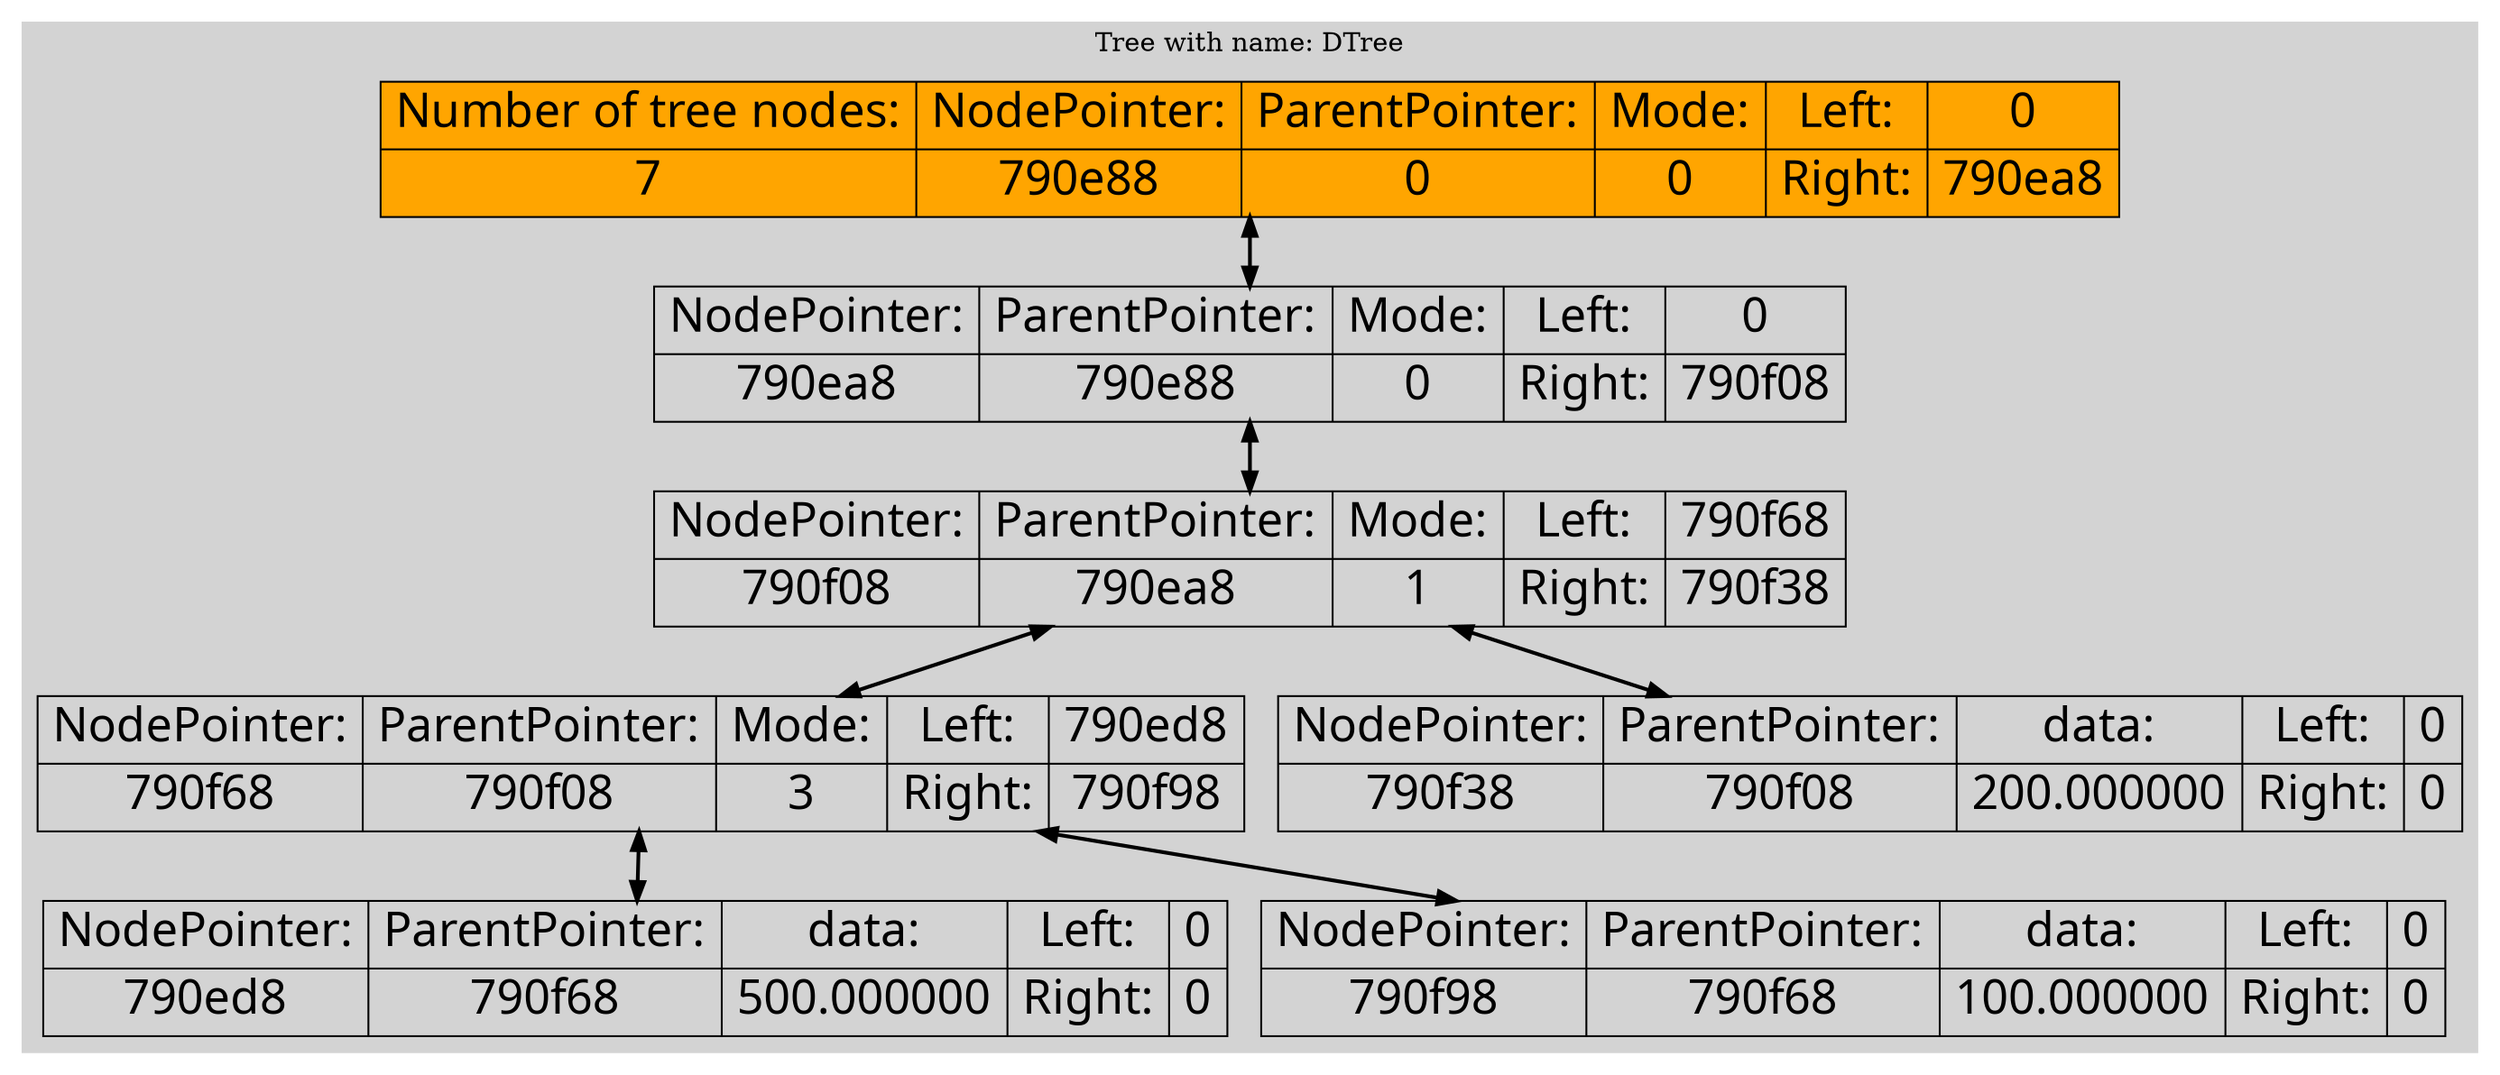 digraph G{
node [fontname="Lobster", fontsize=25];
rankdir=HR;
subgraph clusterlist {
style=filled;
color=lightgrey;
7933576 [shape=record, label="{Number of tree nodes: | 7} | {NodePointer:  | 790e88} | {ParentPointer: | 0} | {Mode: | 0} | {Left: | Right:} | {0 | 790ea8}",style="filled",fillcolor="orange"];
7933576->7933608[dir="both";style="bold"];
7933608 [shape=record, label="{NodePointer:  | 790ea8} | {ParentPointer: | 790e88} | {Mode: | 0} | {Left: | Right:} | {0 | 790f08}",style="filled"];
7933608->7933704[dir="both";style="bold"];
7933704 [shape=record, label="{NodePointer:  | 790f08} | {ParentPointer: | 790ea8} | {Mode: | 1} | {Left: | Right:} | {790f68 | 790f38}",style="filled"];
7933704->7933800[dir="both";style="bold"];
7933704->7933752[dir="both";style="bold"];
7933752 [shape=record, label="{NodePointer:  | 790f38} | {ParentPointer: | 790f08} | {data: | 200.000000} | {Left: | Right:} | {0 | 0}",style="filled"];
7933800 [shape=record, label="{NodePointer:  | 790f68} | {ParentPointer: | 790f08} | {Mode: | 3} | {Left: | Right:} | {790ed8 | 790f98}",style="filled"];
7933800->7933656[dir="both";style="bold"];
7933800->7933848[dir="both";style="bold"];
7933848 [shape=record, label="{NodePointer:  | 790f98} | {ParentPointer: | 790f68} | {data: | 100.000000} | {Left: | Right:} | {0 | 0}",style="filled"];
7933656 [shape=record, label="{NodePointer:  | 790ed8} | {ParentPointer: | 790f68} | {data: | 500.000000} | {Left: | Right:} | {0 | 0}",style="filled"];
label = "Tree with name: DTree"}
}
